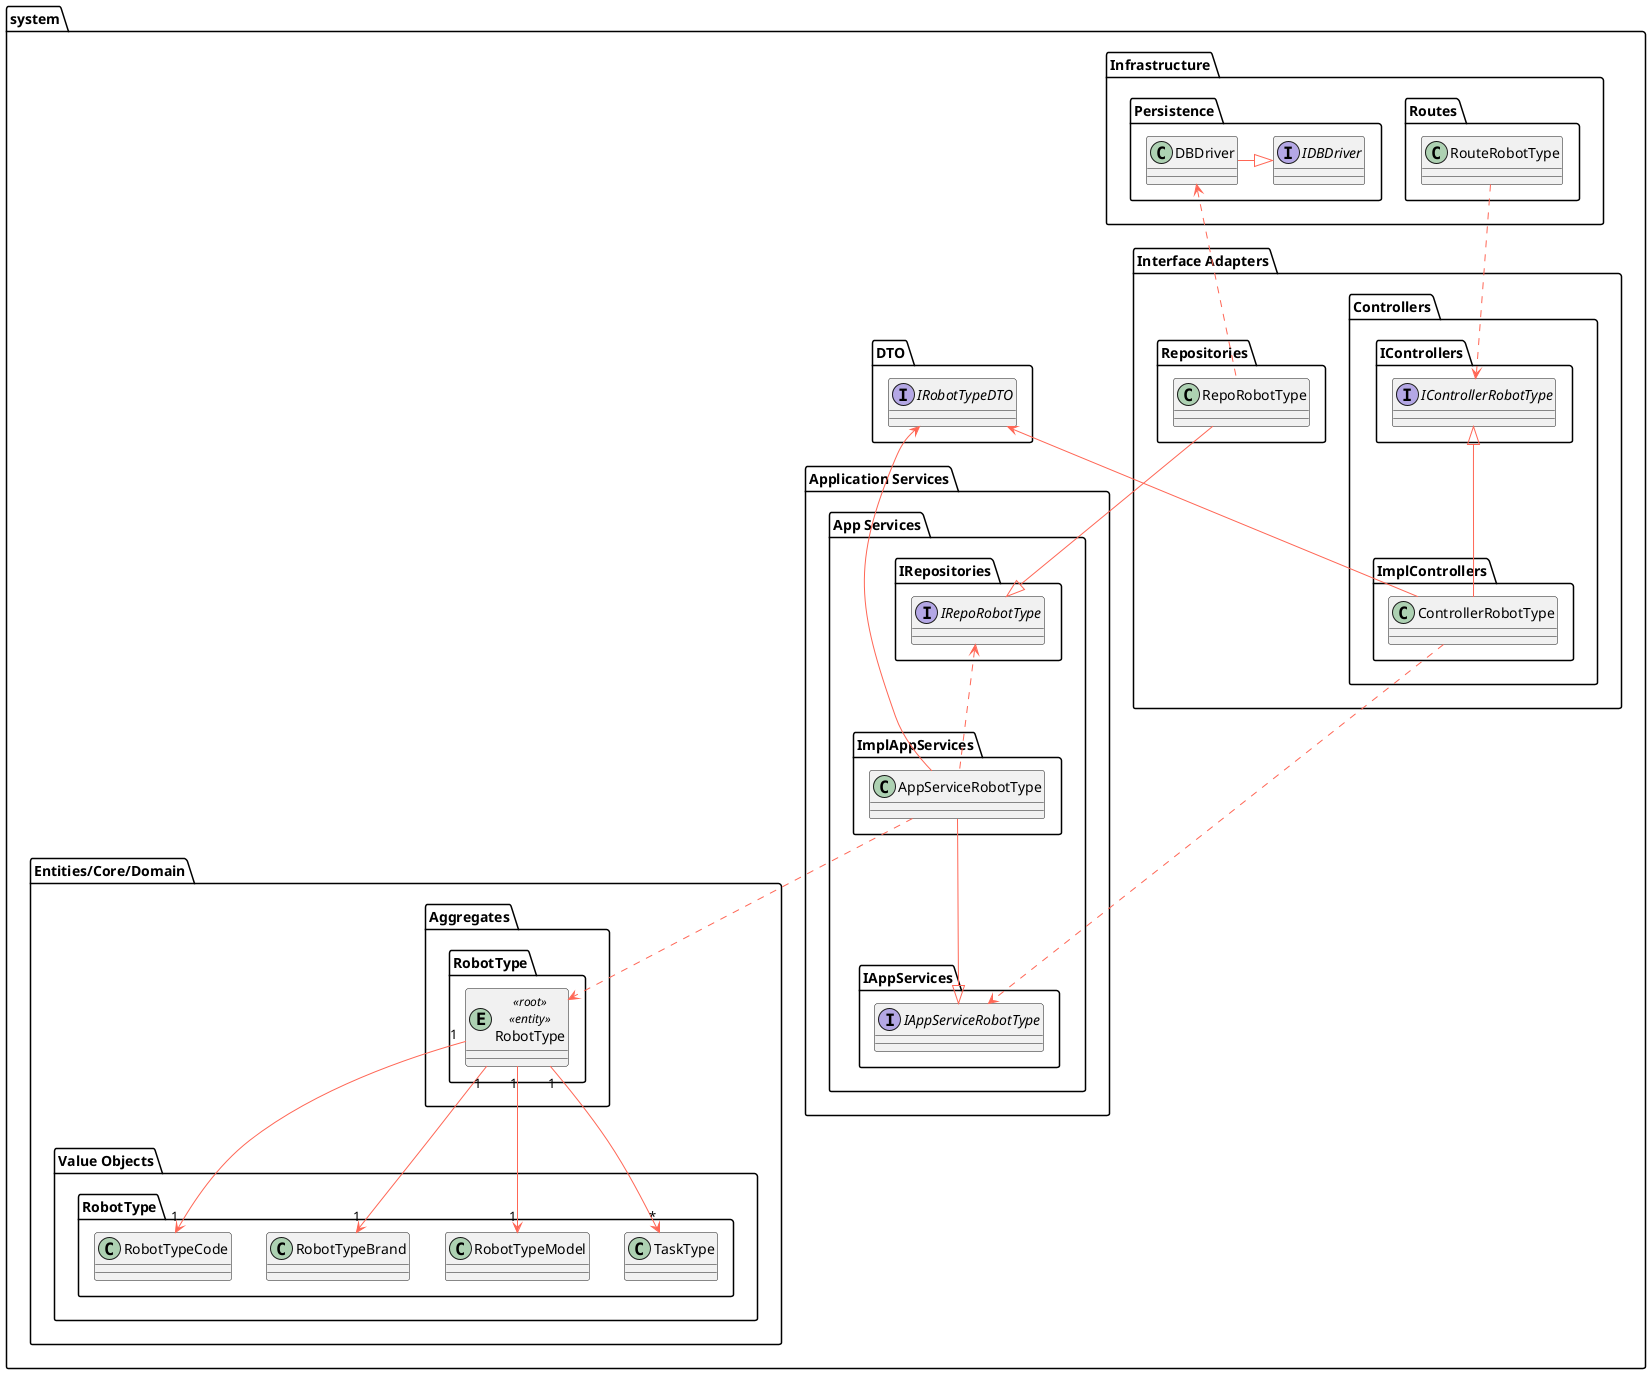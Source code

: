 @startuml

skinparam component {
    FontSize 16
    BackgroundColor<<Apache>> LightCoral
    BorderColor<<Apache>> #FF6655
    FontName Courier
    BorderColor black
    BackgroundColor DeepSkyBlue
    ArrowFontName Impact
    ArrowColor #FF6655
}

package system {
    package "Infrastructure" {

        package "Routes" {
            class RouteRobotType
        }
        package "Persistence" {
            interface IDBDriver
            class DBDriver
        }

        DBDriver -right-|> IDBDriver
    }

    package "Interface Adapters" {
        package "Controllers" {
            package "IControllers" {
                interface IControllerRobotType
            }

            package "ImplControllers" {
                class ControllerRobotType
            }
            ControllerRobotType -up-|> IControllerRobotType
        }

        package "Repositories" {
            class RepoRobotType

        }

        RepoRobotType .up.> DBDriver


        RouteRobotType ..> IControllerRobotType
    }

    package "Application Services" {
        package "App Services" {
            package "IAppServices" {
                interface IAppServiceRobotType
            }

            package "ImplAppServices" {
                class AppServiceRobotType
            }

            AppServiceRobotType --|> IAppServiceRobotType

            package "IRepositories" {
                interface IRepoRobotType

            }

            RepoRobotType --|> IRepoRobotType

        }

        ControllerRobotType ..> IAppServiceRobotType

        AppServiceRobotType .up.> IRepoRobotType

    }

    package "Entities/Core/Domain" {
        package "Aggregates" {


            package "RobotType" as a_building {
                entity RobotType <<root>> <<entity>>
            }
        }



        package "Value Objects" {
            package "RobotType" as vo_building {
                class RobotTypeCode
                class RobotTypeBrand
                class RobotTypeModel
                class TaskType
            }
        }

        RobotType "1" --> "1" RobotTypeCode
        RobotType "1" --> "1" RobotTypeBrand
        RobotType "1" --> "1" RobotTypeModel
        RobotType "1" ---> "*" TaskType

        AppServiceRobotType ..> RobotType

    }
    package "DTO" {
        interface IRobotTypeDTO

        AppServiceRobotType -up-> IRobotTypeDTO
        ControllerRobotType -up-> IRobotTypeDTO
    }
}

@enduml
